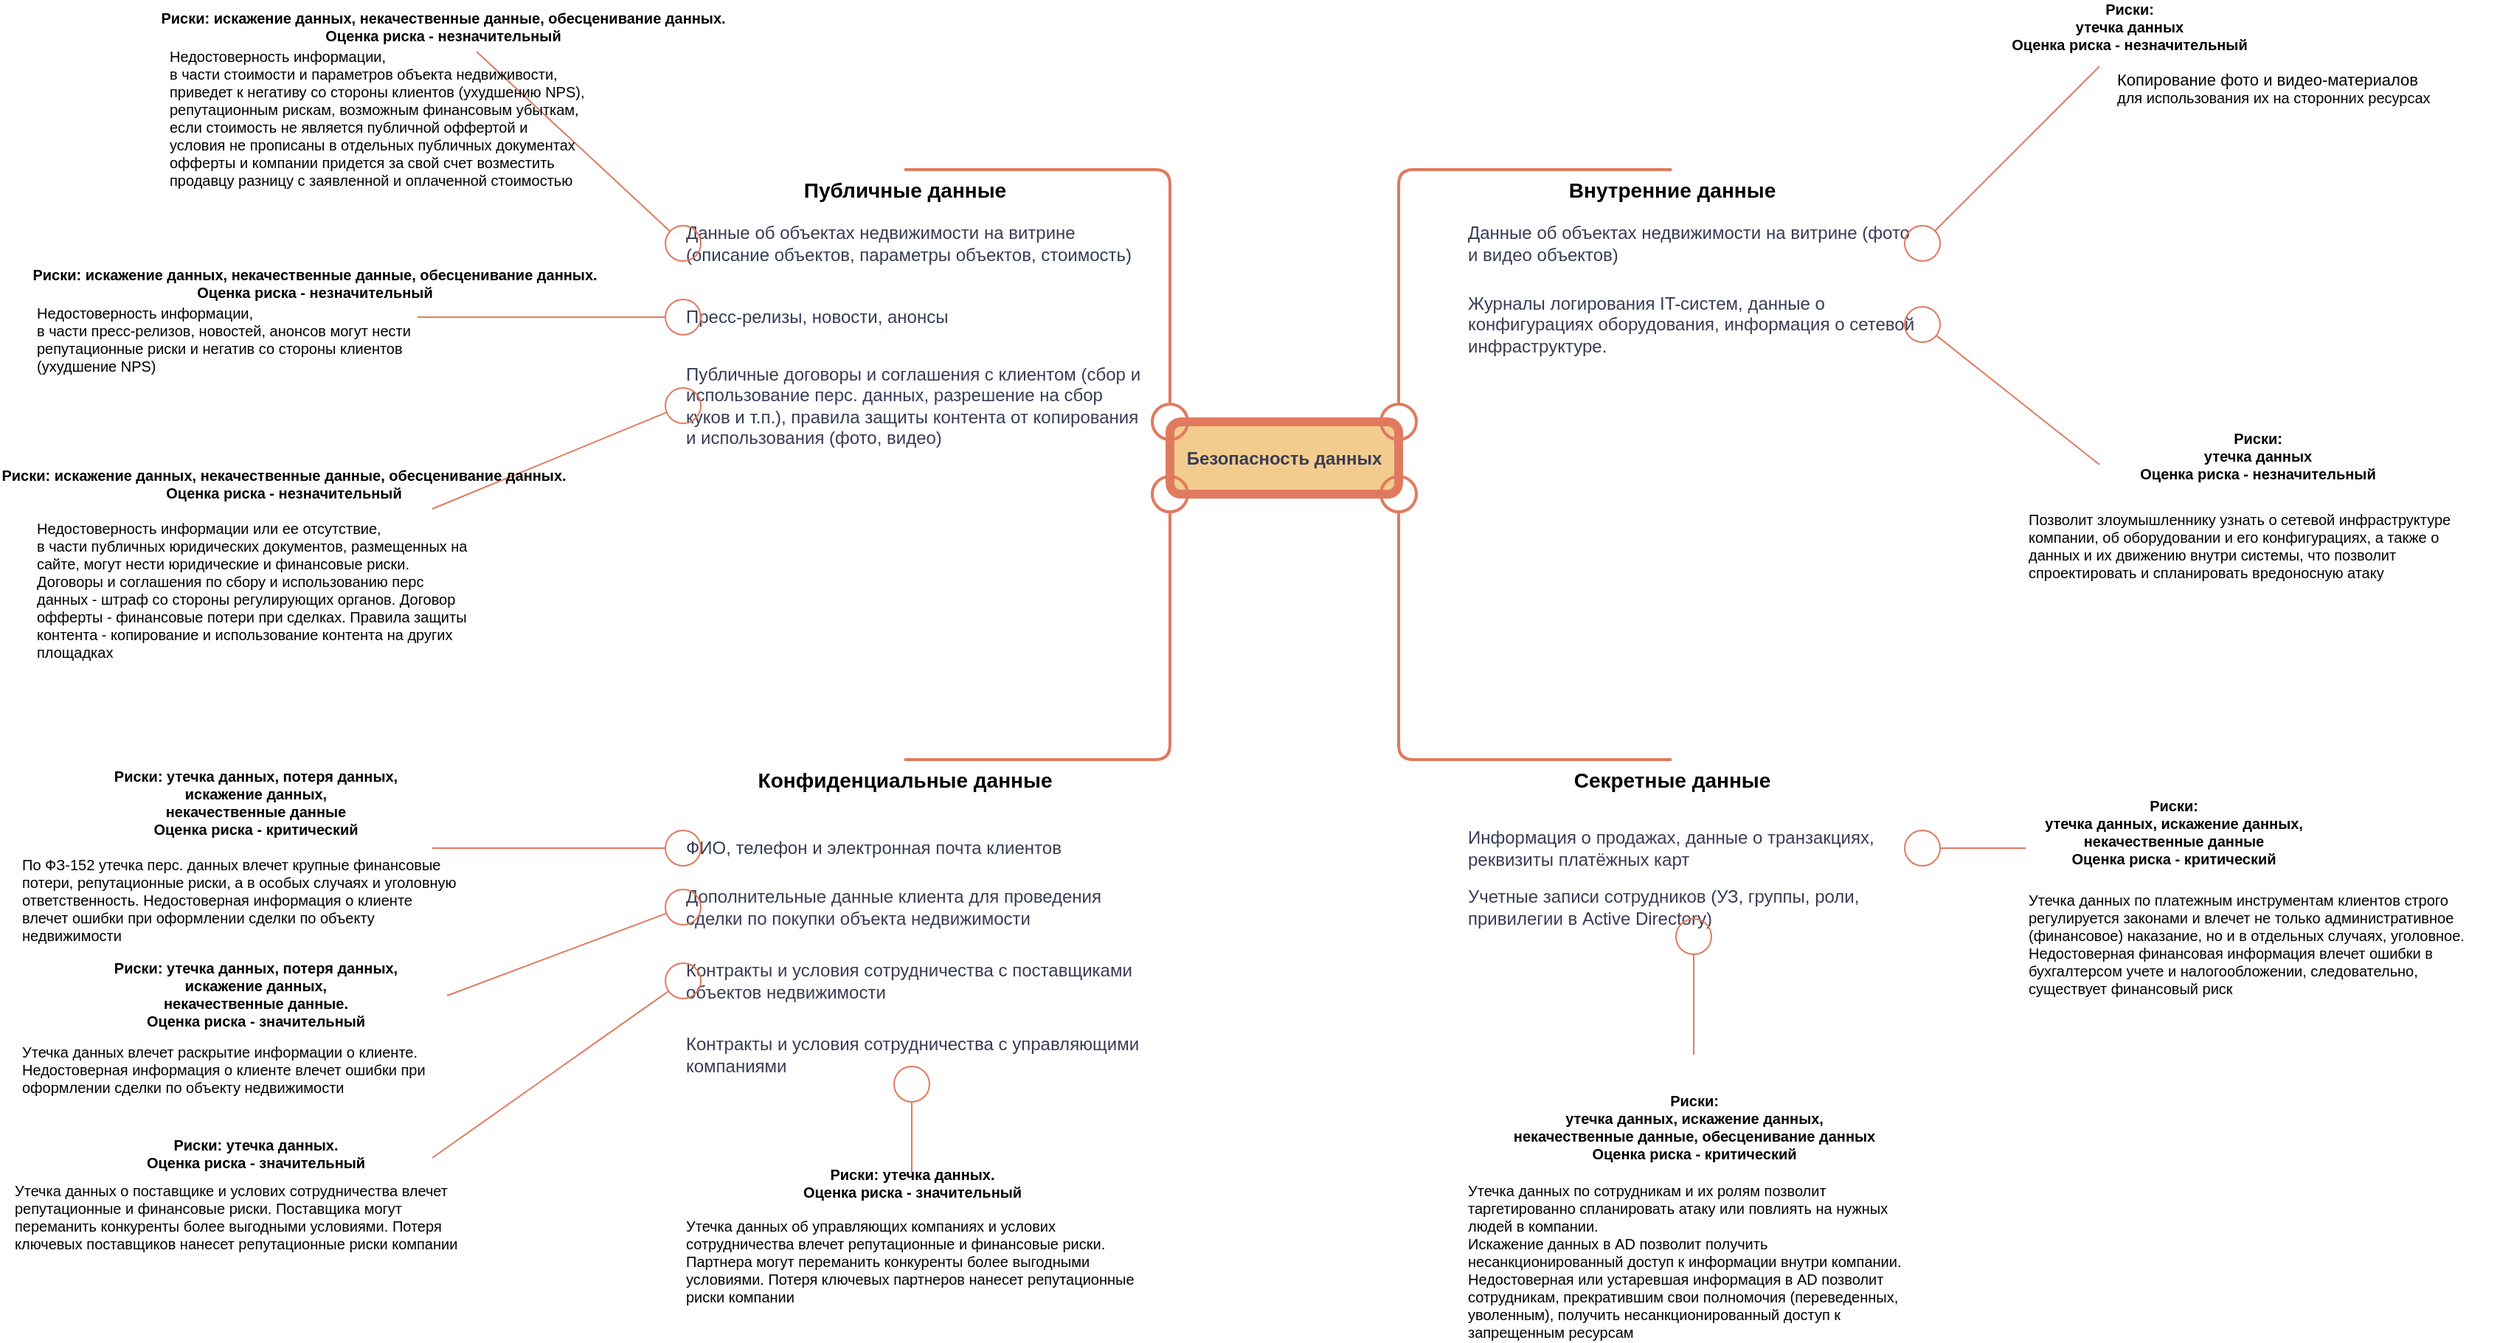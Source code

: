 <mxfile version="21.6.8" type="device">
  <diagram id="wYgKJeACV6GXZTR-aHK-" name="Mindmap">
    <mxGraphModel dx="3195" dy="1183" grid="1" gridSize="10" guides="1" tooltips="1" connect="1" arrows="1" fold="1" page="1" pageScale="1" pageWidth="1169" pageHeight="827" math="0" shadow="0">
      <root>
        <mxCell id="0" />
        <mxCell id="1" parent="0" />
        <mxCell id="OrWQRgsOlTw9QaFvcvrq-13" value="Безопасность данных" style="rounded=1;whiteSpace=wrap;shadow=0;strokeColor=#E07A5F;strokeWidth=6;fillColor=#F2CC8F;fontSize=12;align=center;html=1;fontStyle=1;labelBackgroundColor=none;fontColor=#393C56;" vertex="1" parent="1">
          <mxGeometry x="500" y="371" width="155" height="49" as="geometry" />
        </mxCell>
        <mxCell id="fs3zBO_XQsAq3teqZ_nY-1" value="Внутренние данные" style="endArrow=oval;html=1;fontSize=14;fontColor=default;endFill=0;endSize=24;strokeWidth=2;labelBackgroundColor=none;verticalAlign=top;fontStyle=1;strokeColor=#E07A5F;rounded=1;spacing=1;entryX=1;entryY=0;entryDx=0;entryDy=0;" edge="1" parent="1" target="OrWQRgsOlTw9QaFvcvrq-13">
          <mxGeometry x="-1" relative="1" as="geometry">
            <mxPoint x="840" y="200" as="sourcePoint" />
            <mxPoint x="640" y="390" as="targetPoint" />
            <Array as="points">
              <mxPoint x="655" y="200" />
            </Array>
          </mxGeometry>
        </mxCell>
        <mxCell id="fs3zBO_XQsAq3teqZ_nY-2" value="Секретные данные" style="endArrow=oval;html=1;fontSize=14;fontColor=default;endFill=0;endSize=24;strokeWidth=2;labelBackgroundColor=none;verticalAlign=top;fontStyle=1;strokeColor=#E07A5F;rounded=1;spacing=1;entryX=1;entryY=1;entryDx=0;entryDy=0;" edge="1" parent="1" target="OrWQRgsOlTw9QaFvcvrq-13">
          <mxGeometry x="-1" relative="1" as="geometry">
            <mxPoint x="840" y="600" as="sourcePoint" />
            <mxPoint x="640" y="440" as="targetPoint" />
            <Array as="points">
              <mxPoint x="655" y="600" />
            </Array>
          </mxGeometry>
        </mxCell>
        <mxCell id="fs3zBO_XQsAq3teqZ_nY-3" value="Публичные данные" style="endArrow=oval;html=1;fontSize=14;fontColor=default;endFill=0;endSize=24;strokeWidth=2;labelBackgroundColor=none;verticalAlign=top;fontStyle=1;strokeColor=#E07A5F;rounded=1;spacing=1;entryX=0;entryY=0;entryDx=0;entryDy=0;" edge="1" parent="1" target="OrWQRgsOlTw9QaFvcvrq-13">
          <mxGeometry x="-1" relative="1" as="geometry">
            <mxPoint x="320" y="200" as="sourcePoint" />
            <mxPoint x="650" y="400" as="targetPoint" />
            <Array as="points">
              <mxPoint x="500" y="200" />
            </Array>
          </mxGeometry>
        </mxCell>
        <mxCell id="fs3zBO_XQsAq3teqZ_nY-4" value="Конфиденциальные данные" style="endArrow=oval;html=1;fontSize=14;fontColor=default;endFill=0;endSize=24;strokeWidth=2;labelBackgroundColor=none;verticalAlign=top;fontStyle=1;strokeColor=#E07A5F;rounded=1;spacing=1;entryX=0;entryY=1;entryDx=0;entryDy=0;" edge="1" parent="1" target="OrWQRgsOlTw9QaFvcvrq-13">
          <mxGeometry x="-1" relative="1" as="geometry">
            <mxPoint x="320" y="600" as="sourcePoint" />
            <mxPoint x="665" y="430" as="targetPoint" />
            <Array as="points">
              <mxPoint x="500" y="600" />
            </Array>
          </mxGeometry>
        </mxCell>
        <mxCell id="fs3zBO_XQsAq3teqZ_nY-5" value="Данные об объектах недвижимости на витрине (описание объектов, параметры объектов, стоимость)" style="text;html=1;strokeColor=none;fillColor=none;align=left;verticalAlign=middle;whiteSpace=wrap;rounded=0;fontColor=#393C56;" vertex="1" parent="1">
          <mxGeometry x="170" y="230" width="310" height="40" as="geometry" />
        </mxCell>
        <mxCell id="fs3zBO_XQsAq3teqZ_nY-8" value="Пресс-релизы, новости, анонсы" style="text;html=1;strokeColor=none;fillColor=none;align=left;verticalAlign=middle;whiteSpace=wrap;rounded=0;fontColor=#393C56;" vertex="1" parent="1">
          <mxGeometry x="170" y="280" width="310" height="40" as="geometry" />
        </mxCell>
        <mxCell id="fs3zBO_XQsAq3teqZ_nY-9" value="Публичные договоры и соглашения с клиентом (сбор и использование перс. данных, разрешение на сбор куков и т.п.), правила защиты контента от копирования и использования (фото, видео)" style="text;html=1;strokeColor=none;fillColor=none;align=left;verticalAlign=middle;whiteSpace=wrap;rounded=0;fontColor=#393C56;" vertex="1" parent="1">
          <mxGeometry x="170" y="340" width="310" height="40" as="geometry" />
        </mxCell>
        <mxCell id="fs3zBO_XQsAq3teqZ_nY-11" value="&lt;div&gt;Риски: искажение данных,&amp;nbsp;&lt;span style=&quot;background-color: initial;&quot;&gt;некачественные данные,&amp;nbsp;&lt;/span&gt;&lt;span style=&quot;background-color: initial;&quot;&gt;обесценивание данных.&lt;/span&gt;&lt;/div&gt;&lt;div&gt;Оценка риска - незначительный&lt;/div&gt;" style="endArrow=oval;html=1;fontSize=10;fontColor=default;endFill=0;endSize=24;strokeWidth=1;labelBackgroundColor=none;verticalAlign=top;fontStyle=1;strokeColor=#E07A5F;rounded=1;spacing=1;entryX=0;entryY=0.5;entryDx=0;entryDy=0;" edge="1" parent="1" target="fs3zBO_XQsAq3teqZ_nY-5">
          <mxGeometry x="-1" y="71" relative="1" as="geometry">
            <mxPoint x="30" y="120" as="sourcePoint" />
            <mxPoint x="510" y="381" as="targetPoint" />
            <mxPoint x="-71" y="18" as="offset" />
          </mxGeometry>
        </mxCell>
        <mxCell id="fs3zBO_XQsAq3teqZ_nY-13" value="&lt;div style=&quot;border-color: var(--border-color); color: rgb(0, 0, 0); font-size: 10px; font-weight: 700;&quot;&gt;&lt;span style=&quot;background-color: initial; font-weight: normal;&quot;&gt;Недостоверность информации,&amp;nbsp;&lt;/span&gt;&lt;br&gt;&lt;/div&gt;&lt;div style=&quot;border-color: var(--border-color); color: rgb(0, 0, 0); font-size: 10px; font-weight: 700;&quot;&gt;&lt;span style=&quot;border-color: var(--border-color); font-weight: normal; background-color: initial;&quot;&gt;в части стоимости и параметров объекта недвиживости,&amp;nbsp;&lt;/span&gt;&lt;/div&gt;&lt;div style=&quot;border-color: var(--border-color); color: rgb(0, 0, 0); font-size: 10px; font-weight: 700;&quot;&gt;&lt;span style=&quot;border-color: var(--border-color); font-weight: normal; background-color: initial;&quot;&gt;приведет к негативу со стороны клиентов (ухудшению NPS),&amp;nbsp;&lt;/span&gt;&lt;/div&gt;&lt;div style=&quot;border-color: var(--border-color); color: rgb(0, 0, 0); font-size: 10px; font-weight: 700;&quot;&gt;&lt;span style=&quot;border-color: var(--border-color); font-weight: normal; background-color: initial;&quot;&gt;репутационным рискам, возможным финансовым убыткам,&amp;nbsp;&lt;/span&gt;&lt;/div&gt;&lt;div style=&quot;border-color: var(--border-color); color: rgb(0, 0, 0); font-size: 10px; font-weight: 700;&quot;&gt;&lt;span style=&quot;border-color: var(--border-color); font-weight: normal; background-color: initial;&quot;&gt;если стоимость не является публичной оффертой и&amp;nbsp;&lt;/span&gt;&lt;/div&gt;&lt;div style=&quot;border-color: var(--border-color); color: rgb(0, 0, 0); font-size: 10px; font-weight: 700;&quot;&gt;&lt;span style=&quot;border-color: var(--border-color); font-weight: normal; background-color: initial;&quot;&gt;условия не прописаны в отдельных публичных документах офферты и компании придется за свой счет возместить продавцу разницу с заявленной и оплаченной стоимостью&lt;/span&gt;&lt;/div&gt;" style="text;html=1;strokeColor=none;fillColor=none;align=left;verticalAlign=middle;whiteSpace=wrap;rounded=0;fontColor=#393C56;" vertex="1" parent="1">
          <mxGeometry x="-180" y="120" width="300" height="90" as="geometry" />
        </mxCell>
        <mxCell id="fs3zBO_XQsAq3teqZ_nY-14" value="&lt;div&gt;Риски: искажение данных,&amp;nbsp;&lt;span style=&quot;background-color: initial;&quot;&gt;некачественные данные,&amp;nbsp;&lt;/span&gt;&lt;span style=&quot;background-color: initial;&quot;&gt;обесценивание данных.&lt;/span&gt;&lt;/div&gt;&lt;div&gt;Оценка риска - незначительный&lt;/div&gt;" style="endArrow=oval;html=1;fontSize=10;fontColor=default;endFill=0;endSize=24;strokeWidth=1;labelBackgroundColor=none;verticalAlign=top;fontStyle=1;strokeColor=#E07A5F;rounded=1;spacing=1;entryX=0;entryY=0.5;entryDx=0;entryDy=0;" edge="1" parent="1" target="fs3zBO_XQsAq3teqZ_nY-8">
          <mxGeometry x="-1" y="81" relative="1" as="geometry">
            <mxPoint x="-10" y="300" as="sourcePoint" />
            <mxPoint x="180" y="260" as="targetPoint" />
            <mxPoint x="-70" y="41" as="offset" />
          </mxGeometry>
        </mxCell>
        <mxCell id="fs3zBO_XQsAq3teqZ_nY-15" value="&lt;div style=&quot;border-color: var(--border-color); color: rgb(0, 0, 0); font-size: 10px; font-weight: 700;&quot;&gt;&lt;span style=&quot;background-color: initial; font-weight: normal;&quot;&gt;Недостоверность информации,&amp;nbsp;&lt;/span&gt;&lt;br&gt;&lt;/div&gt;&lt;div style=&quot;border-color: var(--border-color); color: rgb(0, 0, 0); font-size: 10px; font-weight: 700;&quot;&gt;&lt;span style=&quot;border-color: var(--border-color); font-weight: normal; background-color: initial;&quot;&gt;в части пресс-релизов, новостей, анонсов могут нести репутационные риски и негатив со стороны клиентов (ухудшение NPS)&amp;nbsp;&lt;/span&gt;&lt;/div&gt;" style="text;html=1;strokeColor=none;fillColor=none;align=left;verticalAlign=middle;whiteSpace=wrap;rounded=0;fontColor=#393C56;" vertex="1" parent="1">
          <mxGeometry x="-270" y="280" width="300" height="70" as="geometry" />
        </mxCell>
        <mxCell id="fs3zBO_XQsAq3teqZ_nY-16" value="&lt;div&gt;Риски: искажение данных,&amp;nbsp;&lt;span style=&quot;background-color: initial;&quot;&gt;некачественные данные,&amp;nbsp;&lt;/span&gt;&lt;span style=&quot;background-color: initial;&quot;&gt;обесценивание данных.&lt;/span&gt;&lt;/div&gt;&lt;div&gt;Оценка риска - незначительный&lt;/div&gt;" style="endArrow=oval;html=1;fontSize=10;fontColor=default;endFill=0;endSize=24;strokeWidth=1;labelBackgroundColor=none;verticalAlign=top;fontStyle=1;strokeColor=#E07A5F;rounded=1;spacing=1;entryX=0;entryY=0.5;entryDx=0;entryDy=0;" edge="1" parent="1" target="fs3zBO_XQsAq3teqZ_nY-9">
          <mxGeometry x="-1" y="81" relative="1" as="geometry">
            <mxPoint y="430" as="sourcePoint" />
            <mxPoint x="180" y="310" as="targetPoint" />
            <mxPoint x="-70" y="41" as="offset" />
          </mxGeometry>
        </mxCell>
        <mxCell id="fs3zBO_XQsAq3teqZ_nY-17" value="&lt;div style=&quot;border-color: var(--border-color); color: rgb(0, 0, 0); font-size: 10px; font-weight: 700;&quot;&gt;&lt;span style=&quot;background-color: initial; font-weight: normal;&quot;&gt;Недостоверность информации или ее отсутствие,&amp;nbsp;&lt;/span&gt;&lt;br&gt;&lt;/div&gt;&lt;div style=&quot;border-color: var(--border-color); color: rgb(0, 0, 0); font-size: 10px; font-weight: 700;&quot;&gt;&lt;span style=&quot;border-color: var(--border-color); font-weight: normal; background-color: initial;&quot;&gt;в части публичных юридических документов, размещенных на сайте, могут нести юридические и финансовые риски.&lt;/span&gt;&lt;/div&gt;&lt;div style=&quot;border-color: var(--border-color); color: rgb(0, 0, 0); font-size: 10px; font-weight: 700;&quot;&gt;&lt;span style=&quot;border-color: var(--border-color); font-weight: normal; background-color: initial;&quot;&gt;Договоры и соглашения по сбору и использованию перс данных - штраф со стороны регулирующих органов. Договор офферты - финансовые потери при сделках. Правила защиты контента - копирование и использование контента на других площадках&lt;/span&gt;&lt;/div&gt;" style="text;html=1;strokeColor=none;fillColor=none;align=left;verticalAlign=middle;whiteSpace=wrap;rounded=0;fontColor=#393C56;" vertex="1" parent="1">
          <mxGeometry x="-270" y="430" width="300" height="110" as="geometry" />
        </mxCell>
        <mxCell id="fs3zBO_XQsAq3teqZ_nY-18" value="Данные об объектах недвижимости на витрине (фото и видео объектов)" style="text;html=1;strokeColor=none;fillColor=none;align=left;verticalAlign=middle;whiteSpace=wrap;rounded=0;fontColor=#393C56;" vertex="1" parent="1">
          <mxGeometry x="700" y="230" width="310" height="40" as="geometry" />
        </mxCell>
        <mxCell id="fs3zBO_XQsAq3teqZ_nY-19" value="Журналы логирования IT-систем, данные о конфигурациях оборудования, информация о сетевой инфраструктуре." style="text;html=1;strokeColor=none;fillColor=none;align=left;verticalAlign=middle;whiteSpace=wrap;rounded=0;fontColor=#393C56;" vertex="1" parent="1">
          <mxGeometry x="700" y="280" width="310" height="50" as="geometry" />
        </mxCell>
        <mxCell id="fs3zBO_XQsAq3teqZ_nY-20" value="&lt;div&gt;Риски:&lt;/div&gt;утечка данных&lt;div&gt;Оценка риска - незначительный&lt;/div&gt;" style="endArrow=oval;html=1;fontSize=10;fontColor=default;endFill=0;endSize=24;strokeWidth=1;labelBackgroundColor=none;verticalAlign=top;fontStyle=1;strokeColor=#E07A5F;rounded=1;spacing=1;entryX=1;entryY=0.5;entryDx=0;entryDy=0;" edge="1" parent="1" target="fs3zBO_XQsAq3teqZ_nY-18">
          <mxGeometry x="-1" y="-54" relative="1" as="geometry">
            <mxPoint x="1130" y="130" as="sourcePoint" />
            <mxPoint x="180" y="260" as="targetPoint" />
            <mxPoint x="58" y="-12" as="offset" />
          </mxGeometry>
        </mxCell>
        <mxCell id="fs3zBO_XQsAq3teqZ_nY-21" value="&lt;div style=&quot;border-color: var(--border-color); color: rgb(0, 0, 0); font-size: 11px;&quot;&gt;Копирование фото и видео-материалов&lt;/div&gt;&lt;div style=&quot;border-color: var(--border-color); color: rgb(0, 0, 0); font-size: 10px;&quot;&gt;для использования их на сторонних ресурсах&amp;nbsp;&amp;nbsp;&lt;/div&gt;" style="text;html=1;strokeColor=none;fillColor=none;align=left;verticalAlign=middle;whiteSpace=wrap;rounded=0;fontColor=#393C56;" vertex="1" parent="1">
          <mxGeometry x="1140" y="120" width="260" height="50" as="geometry" />
        </mxCell>
        <mxCell id="fs3zBO_XQsAq3teqZ_nY-22" value="&lt;div&gt;Риски:&lt;/div&gt;утечка данных&lt;div&gt;Оценка риска - незначительный&lt;/div&gt;" style="endArrow=oval;html=1;fontSize=10;fontColor=default;endFill=0;endSize=24;strokeWidth=1;labelBackgroundColor=none;verticalAlign=top;fontStyle=1;strokeColor=#E07A5F;rounded=1;spacing=1;entryX=1;entryY=0.5;entryDx=0;entryDy=0;" edge="1" parent="1" target="fs3zBO_XQsAq3teqZ_nY-19">
          <mxGeometry x="-1" y="-75" relative="1" as="geometry">
            <mxPoint x="1130" y="400" as="sourcePoint" />
            <mxPoint x="1020" y="260" as="targetPoint" />
            <mxPoint x="60" y="30" as="offset" />
          </mxGeometry>
        </mxCell>
        <mxCell id="fs3zBO_XQsAq3teqZ_nY-23" value="&lt;div style=&quot;border-color: var(--border-color); color: rgb(0, 0, 0); font-size: 10px;&quot;&gt;Позволит злоумышленнику узнать о сетевой инфраструктуре компании, об оборудовании и его конфигурациях, а также о данных и их движению внутри системы, что позволит спроектировать и спланировать вредоносную атаку&lt;/div&gt;" style="text;html=1;strokeColor=none;fillColor=none;align=left;verticalAlign=middle;whiteSpace=wrap;rounded=0;fontColor=#393C56;" vertex="1" parent="1">
          <mxGeometry x="1080" y="420" width="300" height="70" as="geometry" />
        </mxCell>
        <mxCell id="fs3zBO_XQsAq3teqZ_nY-24" value="ФИО, телефон и электронная почта клиентов" style="text;html=1;strokeColor=none;fillColor=none;align=left;verticalAlign=middle;whiteSpace=wrap;rounded=0;fontColor=#393C56;" vertex="1" parent="1">
          <mxGeometry x="170" y="640" width="310" height="40" as="geometry" />
        </mxCell>
        <mxCell id="fs3zBO_XQsAq3teqZ_nY-25" value="Дополнительные данные клиента для проведения сделки по покупки объекта недвижимости" style="text;html=1;strokeColor=none;fillColor=none;align=left;verticalAlign=middle;whiteSpace=wrap;rounded=0;fontColor=#393C56;" vertex="1" parent="1">
          <mxGeometry x="170" y="680" width="310" height="40" as="geometry" />
        </mxCell>
        <mxCell id="fs3zBO_XQsAq3teqZ_nY-26" value="Контракты и условия сотрудничества с поставщиками объектов недвижимости" style="text;html=1;strokeColor=none;fillColor=none;align=left;verticalAlign=middle;whiteSpace=wrap;rounded=0;fontColor=#393C56;" vertex="1" parent="1">
          <mxGeometry x="170" y="730" width="310" height="40" as="geometry" />
        </mxCell>
        <mxCell id="fs3zBO_XQsAq3teqZ_nY-27" value="Контракты и условия сотрудничества с управляющими компаниями" style="text;html=1;strokeColor=none;fillColor=none;align=left;verticalAlign=middle;whiteSpace=wrap;rounded=0;fontColor=#393C56;" vertex="1" parent="1">
          <mxGeometry x="170" y="780" width="310" height="40" as="geometry" />
        </mxCell>
        <mxCell id="fs3zBO_XQsAq3teqZ_nY-28" value="Информация о продажах, данные о транзакциях, реквизиты платёжных карт" style="text;html=1;strokeColor=none;fillColor=none;align=left;verticalAlign=middle;whiteSpace=wrap;rounded=0;fontColor=#393C56;" vertex="1" parent="1">
          <mxGeometry x="700" y="640" width="310" height="40" as="geometry" />
        </mxCell>
        <mxCell id="fs3zBO_XQsAq3teqZ_nY-29" value="Учетные записи сотрудников (УЗ, группы, роли, привилегии в Active Directory)" style="text;html=1;strokeColor=none;fillColor=none;align=left;verticalAlign=middle;whiteSpace=wrap;rounded=0;fontColor=#393C56;" vertex="1" parent="1">
          <mxGeometry x="700" y="680" width="310" height="40" as="geometry" />
        </mxCell>
        <mxCell id="fs3zBO_XQsAq3teqZ_nY-30" value="&lt;div&gt;Риски:&amp;nbsp;утечка данных,&amp;nbsp;потеря данных,&lt;/div&gt;&lt;div&gt;искажение данных,&lt;/div&gt;&lt;div&gt;некачественные данные&lt;/div&gt;&lt;div&gt;Оценка риска - критический&lt;/div&gt;" style="endArrow=oval;html=1;fontSize=10;fontColor=default;endFill=0;endSize=24;strokeWidth=1;labelBackgroundColor=none;verticalAlign=top;fontStyle=1;strokeColor=#E07A5F;rounded=1;spacing=1;entryX=0;entryY=0.5;entryDx=0;entryDy=0;" edge="1" parent="1" target="fs3zBO_XQsAq3teqZ_nY-24">
          <mxGeometry x="-1" y="134" relative="1" as="geometry">
            <mxPoint y="660" as="sourcePoint" />
            <mxPoint x="180" y="370" as="targetPoint" />
            <mxPoint x="-120" y="74" as="offset" />
          </mxGeometry>
        </mxCell>
        <mxCell id="fs3zBO_XQsAq3teqZ_nY-31" value="&lt;div style=&quot;border-color: var(--border-color); color: rgb(0, 0, 0); font-size: 10px;&quot;&gt;По ФЗ-152 утечка перс. данных влечет крупные финансовые потери, репутационные риски, а в особых случаях и уголовную ответственность. Недостоверная информация о клиенте влечет ошибки при оформлении сделки по объекту недвижимости&lt;/div&gt;" style="text;html=1;strokeColor=none;fillColor=none;align=left;verticalAlign=middle;whiteSpace=wrap;rounded=0;fontColor=#393C56;" vertex="1" parent="1">
          <mxGeometry x="-280" y="660" width="300" height="70" as="geometry" />
        </mxCell>
        <mxCell id="fs3zBO_XQsAq3teqZ_nY-32" value="&lt;div style=&quot;border-color: var(--border-color);&quot;&gt;Риски:&amp;nbsp;утечка данных,&amp;nbsp;потеря данных,&lt;/div&gt;&lt;div style=&quot;border-color: var(--border-color);&quot;&gt;искажение данных,&lt;/div&gt;&lt;div style=&quot;border-color: var(--border-color);&quot;&gt;некачественные данные.&lt;/div&gt;Оценка риска - значительный" style="endArrow=oval;html=1;fontSize=10;fontColor=default;endFill=0;endSize=24;strokeWidth=1;labelBackgroundColor=none;verticalAlign=top;fontStyle=1;strokeColor=#E07A5F;rounded=1;spacing=1;entryX=0;entryY=0.5;entryDx=0;entryDy=0;" edge="1" parent="1" target="fs3zBO_XQsAq3teqZ_nY-25">
          <mxGeometry x="-1" y="133" relative="1" as="geometry">
            <mxPoint x="10" y="760" as="sourcePoint" />
            <mxPoint x="180" y="670" as="targetPoint" />
            <mxPoint x="-83" y="95" as="offset" />
          </mxGeometry>
        </mxCell>
        <mxCell id="fs3zBO_XQsAq3teqZ_nY-33" value="&lt;div style=&quot;border-color: var(--border-color); color: rgb(0, 0, 0); font-size: 10px;&quot;&gt;Утечка данных влечет раскрытие информации о клиенте.&lt;/div&gt;&lt;div style=&quot;border-color: var(--border-color); color: rgb(0, 0, 0); font-size: 10px;&quot;&gt;Недостоверная информация о клиенте влечет ошибки при оформлении сделки по объекту недвижимости&lt;/div&gt;" style="text;html=1;strokeColor=none;fillColor=none;align=left;verticalAlign=middle;whiteSpace=wrap;rounded=0;fontColor=#393C56;" vertex="1" parent="1">
          <mxGeometry x="-280" y="790" width="300" height="40" as="geometry" />
        </mxCell>
        <mxCell id="fs3zBO_XQsAq3teqZ_nY-34" value="&lt;div style=&quot;border-color: var(--border-color);&quot;&gt;Риски:&amp;nbsp;утечка данных.&lt;/div&gt;Оценка риска - значительный" style="endArrow=oval;html=1;fontSize=10;fontColor=default;endFill=0;endSize=24;strokeWidth=1;labelBackgroundColor=none;verticalAlign=top;fontStyle=1;strokeColor=#E07A5F;rounded=1;spacing=1;entryX=0;entryY=0.5;entryDx=0;entryDy=0;" edge="1" parent="1" target="fs3zBO_XQsAq3teqZ_nY-26">
          <mxGeometry x="-1" y="122" relative="1" as="geometry">
            <mxPoint y="870" as="sourcePoint" />
            <mxPoint x="180" y="710" as="targetPoint" />
            <mxPoint x="-50" y="80" as="offset" />
          </mxGeometry>
        </mxCell>
        <mxCell id="fs3zBO_XQsAq3teqZ_nY-35" value="&lt;div style=&quot;border-color: var(--border-color); color: rgb(0, 0, 0); font-size: 10px;&quot;&gt;Утечка данных о поставщике и услових сотрудничества влечет репутационные и финансовые риски. Поставщика могут переманить конкуренты более выгодными условиями. Потеря ключевых поставщиков нанесет репутационные риски компании&amp;nbsp;&lt;br&gt;&lt;/div&gt;" style="text;html=1;strokeColor=none;fillColor=none;align=left;verticalAlign=middle;whiteSpace=wrap;rounded=0;fontColor=#393C56;" vertex="1" parent="1">
          <mxGeometry x="-285" y="890" width="310" height="40" as="geometry" />
        </mxCell>
        <mxCell id="fs3zBO_XQsAq3teqZ_nY-36" value="&lt;div style=&quot;border-color: var(--border-color);&quot;&gt;Риски:&amp;nbsp;утечка данных.&lt;/div&gt;Оценка риска - значительный" style="endArrow=oval;html=1;fontSize=10;fontColor=default;endFill=0;endSize=24;strokeWidth=1;labelBackgroundColor=none;verticalAlign=top;fontStyle=1;strokeColor=#E07A5F;rounded=1;spacing=1;entryX=0.5;entryY=1;entryDx=0;entryDy=0;" edge="1" parent="1" target="fs3zBO_XQsAq3teqZ_nY-27">
          <mxGeometry x="-0.667" relative="1" as="geometry">
            <mxPoint x="325" y="880" as="sourcePoint" />
            <mxPoint x="180" y="760" as="targetPoint" />
            <mxPoint as="offset" />
          </mxGeometry>
        </mxCell>
        <mxCell id="fs3zBO_XQsAq3teqZ_nY-37" value="&lt;div style=&quot;border-color: var(--border-color); color: rgb(0, 0, 0); font-size: 10px;&quot;&gt;Утечка данных об управляющих компаниях и услових сотрудничества влечет репутационные и финансовые риски. Партнера могут переманить конкуренты более выгодными условиями. Потеря ключевых партнеров нанесет репутационные риски компании&amp;nbsp;&lt;br&gt;&lt;/div&gt;" style="text;html=1;strokeColor=none;fillColor=none;align=left;verticalAlign=middle;whiteSpace=wrap;rounded=0;fontColor=#393C56;" vertex="1" parent="1">
          <mxGeometry x="170" y="910" width="310" height="60" as="geometry" />
        </mxCell>
        <mxCell id="fs3zBO_XQsAq3teqZ_nY-38" value="&lt;div&gt;Риски:&lt;/div&gt;утечка данных,&amp;nbsp;искажение данных,&lt;div&gt;некачественные данные&lt;/div&gt;&lt;div&gt;Оценка риска - критический&lt;/div&gt;" style="endArrow=oval;html=1;fontSize=10;fontColor=default;endFill=0;endSize=24;strokeWidth=1;labelBackgroundColor=none;verticalAlign=top;fontStyle=1;strokeColor=#E07A5F;rounded=1;spacing=1;entryX=1;entryY=0.5;entryDx=0;entryDy=0;" edge="1" parent="1" target="fs3zBO_XQsAq3teqZ_nY-28">
          <mxGeometry x="-1" y="-108" relative="1" as="geometry">
            <mxPoint x="1080" y="660" as="sourcePoint" />
            <mxPoint x="1020" y="315" as="targetPoint" />
            <mxPoint x="100" y="68" as="offset" />
          </mxGeometry>
        </mxCell>
        <mxCell id="fs3zBO_XQsAq3teqZ_nY-39" value="&lt;div style=&quot;border-color: var(--border-color); color: rgb(0, 0, 0); font-size: 10px;&quot;&gt;Утечка данных по платежным инструментам клиентов строго регулируется законами и влечет не только административное (финансовое) наказание, но и в отдельных случаях, уголовное.&lt;/div&gt;&lt;div style=&quot;border-color: var(--border-color); color: rgb(0, 0, 0); font-size: 10px;&quot;&gt;Недостоверная финансовая информация влечет ошибки в бухгалтерсом учете и налогообложении, следовательно, существует финансовый риск&lt;/div&gt;" style="text;html=1;strokeColor=none;fillColor=none;align=left;verticalAlign=middle;whiteSpace=wrap;rounded=0;fontColor=#393C56;" vertex="1" parent="1">
          <mxGeometry x="1080" y="690" width="300" height="70" as="geometry" />
        </mxCell>
        <mxCell id="fs3zBO_XQsAq3teqZ_nY-40" value="&lt;div&gt;Риски:&lt;/div&gt;утечка данных,&amp;nbsp;искажение данных,&lt;div&gt;некачественные данные,&amp;nbsp;обесценивание данных&lt;/div&gt;&lt;div&gt;Оценка риска - критический&lt;/div&gt;" style="endArrow=oval;html=1;fontSize=10;fontColor=default;endFill=0;endSize=24;strokeWidth=1;labelBackgroundColor=none;verticalAlign=top;fontStyle=1;strokeColor=#E07A5F;rounded=1;spacing=1;entryX=0.5;entryY=1;entryDx=0;entryDy=0;" edge="1" parent="1" target="fs3zBO_XQsAq3teqZ_nY-29">
          <mxGeometry x="-1" y="-20" relative="1" as="geometry">
            <mxPoint x="855" y="800" as="sourcePoint" />
            <mxPoint x="1020" y="670" as="targetPoint" />
            <mxPoint x="-20" y="20" as="offset" />
          </mxGeometry>
        </mxCell>
        <mxCell id="fs3zBO_XQsAq3teqZ_nY-41" value="&lt;div style=&quot;border-color: var(--border-color); color: rgb(0, 0, 0); font-size: 10px;&quot;&gt;Утечка данных по сотрудникам и их ролям позволит таргетированно спланировать атаку или повлиять на нужных людей в компании.&lt;/div&gt;&lt;div style=&quot;border-color: var(--border-color); color: rgb(0, 0, 0); font-size: 10px;&quot;&gt;Искажение данных в AD позволит получить несанкционированный доступ к информации внутри компании.&lt;/div&gt;&lt;div style=&quot;border-color: var(--border-color); color: rgb(0, 0, 0); font-size: 10px;&quot;&gt;Недостоверная или устаревшая информация в AD позволит сотрудникам, прекратившим свои полномочия (переведенных, уволенным), получить несанкционированный доступ к запрещенным ресурсам&lt;/div&gt;" style="text;html=1;strokeColor=none;fillColor=none;align=left;verticalAlign=middle;whiteSpace=wrap;rounded=0;fontColor=#393C56;" vertex="1" parent="1">
          <mxGeometry x="700" y="890" width="300" height="100" as="geometry" />
        </mxCell>
      </root>
    </mxGraphModel>
  </diagram>
</mxfile>

